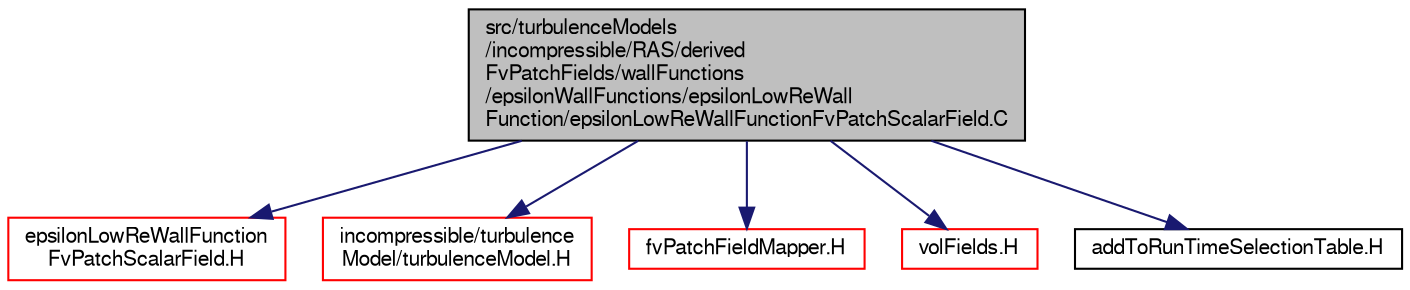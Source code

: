 digraph "src/turbulenceModels/incompressible/RAS/derivedFvPatchFields/wallFunctions/epsilonWallFunctions/epsilonLowReWallFunction/epsilonLowReWallFunctionFvPatchScalarField.C"
{
  bgcolor="transparent";
  edge [fontname="FreeSans",fontsize="10",labelfontname="FreeSans",labelfontsize="10"];
  node [fontname="FreeSans",fontsize="10",shape=record];
  Node0 [label="src/turbulenceModels\l/incompressible/RAS/derived\lFvPatchFields/wallFunctions\l/epsilonWallFunctions/epsilonLowReWall\lFunction/epsilonLowReWallFunctionFvPatchScalarField.C",height=0.2,width=0.4,color="black", fillcolor="grey75", style="filled", fontcolor="black"];
  Node0 -> Node1 [color="midnightblue",fontsize="10",style="solid",fontname="FreeSans"];
  Node1 [label="epsilonLowReWallFunction\lFvPatchScalarField.H",height=0.2,width=0.4,color="red",URL="$a39989.html"];
  Node0 -> Node3 [color="midnightblue",fontsize="10",style="solid",fontname="FreeSans"];
  Node3 [label="incompressible/turbulence\lModel/turbulenceModel.H",height=0.2,width=0.4,color="red",URL="$a40271.html"];
  Node0 -> Node306 [color="midnightblue",fontsize="10",style="solid",fontname="FreeSans"];
  Node306 [label="fvPatchFieldMapper.H",height=0.2,width=0.4,color="red",URL="$a02468.html"];
  Node0 -> Node67 [color="midnightblue",fontsize="10",style="solid",fontname="FreeSans"];
  Node67 [label="volFields.H",height=0.2,width=0.4,color="red",URL="$a02750.html"];
  Node0 -> Node307 [color="midnightblue",fontsize="10",style="solid",fontname="FreeSans"];
  Node307 [label="addToRunTimeSelectionTable.H",height=0.2,width=0.4,color="black",URL="$a09263.html",tooltip="Macros for easy insertion into run-time selection tables. "];
}
